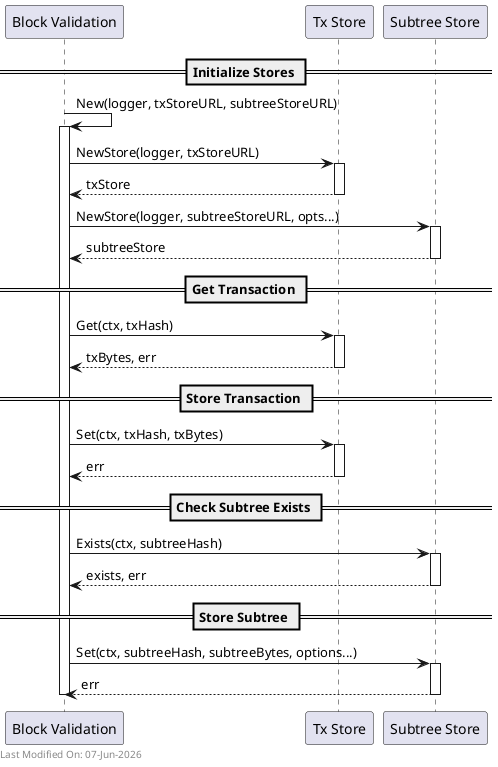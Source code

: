 @startuml
participant "Block Validation" as BlockValidation
participant "Tx Store" as TxStore
participant "Subtree Store" as SubtreeStore

== Initialize Stores ==
BlockValidation -> BlockValidation: New(logger, txStoreURL, subtreeStoreURL)
activate BlockValidation
BlockValidation -> TxStore: NewStore(logger, txStoreURL)
activate TxStore
TxStore --> BlockValidation: txStore
deactivate TxStore
BlockValidation -> SubtreeStore: NewStore(logger, subtreeStoreURL, opts...)
activate SubtreeStore
SubtreeStore --> BlockValidation: subtreeStore
deactivate SubtreeStore

== Get Transaction ==
BlockValidation -> TxStore: Get(ctx, txHash)
activate TxStore
TxStore --> BlockValidation: txBytes, err
deactivate TxStore

== Store Transaction ==
BlockValidation -> TxStore: Set(ctx, txHash, txBytes)
activate TxStore
TxStore --> BlockValidation: err
deactivate TxStore

== Check Subtree Exists ==
BlockValidation -> SubtreeStore: Exists(ctx, subtreeHash)
activate SubtreeStore
SubtreeStore --> BlockValidation: exists, err
deactivate SubtreeStore

== Store Subtree ==
BlockValidation -> SubtreeStore: Set(ctx, subtreeHash, subtreeBytes, options...)
activate SubtreeStore
SubtreeStore --> BlockValidation: err
deactivate SubtreeStore

deactivate BlockValidation

left footer Last Modified On: %date("dd-MMM-yyyy")

@enduml
